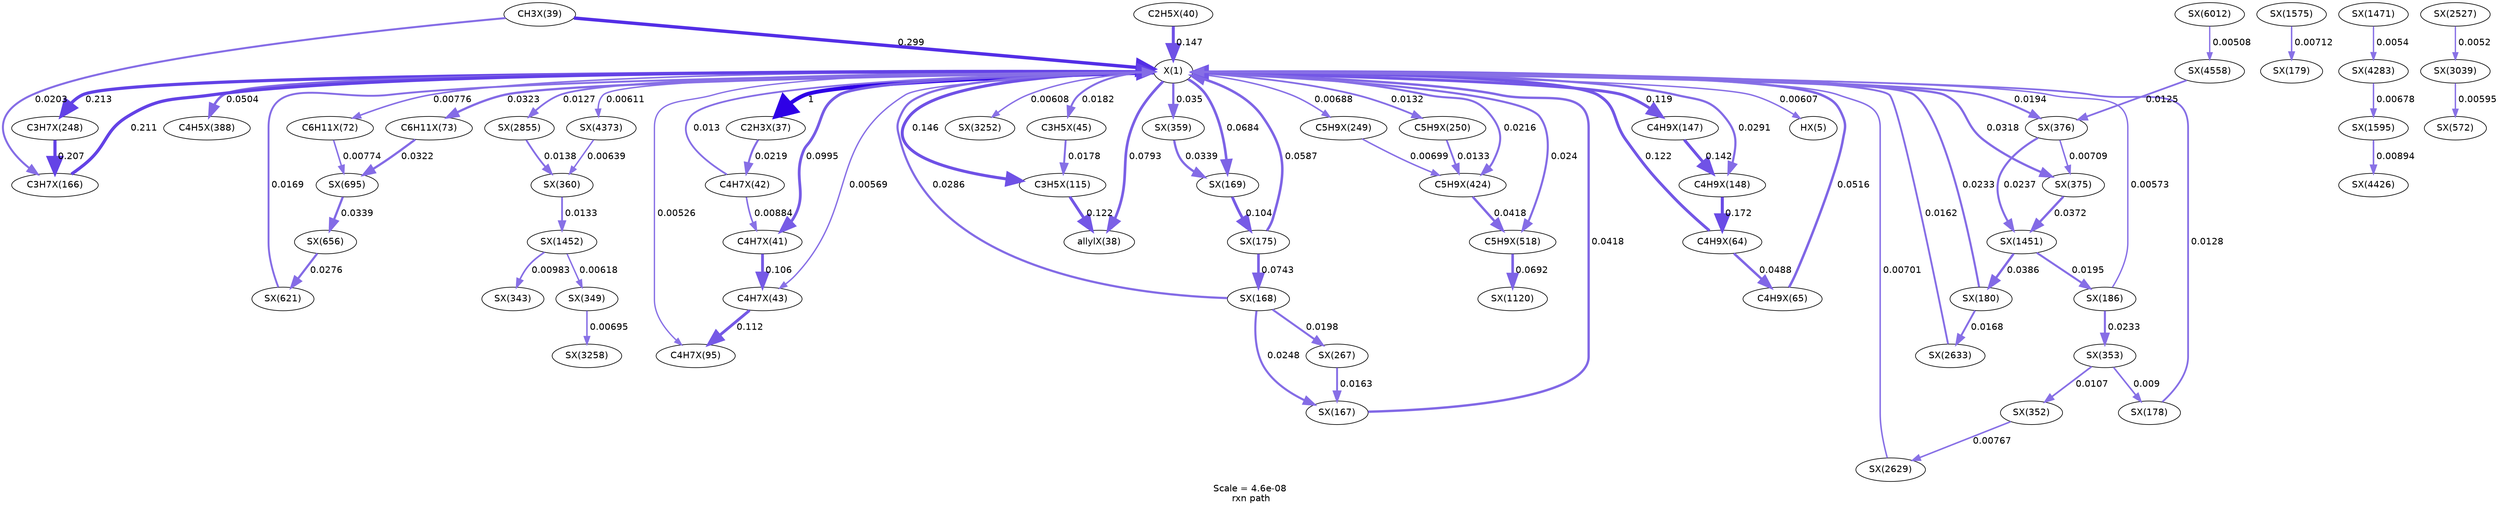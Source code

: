 digraph reaction_paths {
center=1;
s126 -> s127[fontname="Helvetica", style="setlinewidth(2.15)", arrowsize=1.07, color="0.7, 0.506, 0.9"
, label=" 0.00607"];
s126 -> s128[fontname="Helvetica", style="setlinewidth(6)", arrowsize=3, color="0.7, 1.5, 0.9"
, label=" 1"];
s133 -> s126[fontname="Helvetica", style="setlinewidth(2.72)", arrowsize=1.36, color="0.7, 0.513, 0.9"
, label=" 0.013"];
s126 -> s132[fontname="Helvetica", style="setlinewidth(4.26)", arrowsize=2.13, color="0.7, 0.599, 0.9"
, label=" 0.0995"];
s126 -> s134[fontname="Helvetica", style="setlinewidth(2.1)", arrowsize=1.05, color="0.7, 0.506, 0.9"
, label=" 0.00569"];
s126 -> s143[fontname="Helvetica", style="setlinewidth(2.04)", arrowsize=1.02, color="0.7, 0.505, 0.9"
, label=" 0.00526"];
s131 -> s126[fontname="Helvetica", style="setlinewidth(4.55)", arrowsize=2.28, color="0.7, 0.647, 0.9"
, label=" 0.147"];
s130 -> s126[fontname="Helvetica", style="setlinewidth(5.09)", arrowsize=2.54, color="0.7, 0.799, 0.9"
, label=" 0.299"];
s126 -> s129[fontname="Helvetica", style="setlinewidth(4.09)", arrowsize=2.04, color="0.7, 0.579, 0.9"
, label=" 0.0793"];
s126 -> s145[fontname="Helvetica", style="setlinewidth(4.55)", arrowsize=2.27, color="0.7, 0.646, 0.9"
, label=" 0.146"];
s126 -> s136[fontname="Helvetica", style="setlinewidth(2.98)", arrowsize=1.49, color="0.7, 0.518, 0.9"
, label=" 0.0182"];
s151 -> s126[fontname="Helvetica", style="setlinewidth(4.83)", arrowsize=2.41, color="0.7, 0.711, 0.9"
, label=" 0.211"];
s126 -> s162[fontname="Helvetica", style="setlinewidth(4.83)", arrowsize=2.42, color="0.7, 0.713, 0.9"
, label=" 0.213"];
s126 -> s181[fontname="Helvetica", style="setlinewidth(3.74)", arrowsize=1.87, color="0.7, 0.55, 0.9"
, label=" 0.0504"];
s192 -> s126[fontname="Helvetica", style="setlinewidth(2.92)", arrowsize=1.46, color="0.7, 0.517, 0.9"
, label=" 0.0169"];
s126 -> s142[fontname="Helvetica", style="setlinewidth(3.41)", arrowsize=1.7, color="0.7, 0.532, 0.9"
, label=" 0.0323"];
s126 -> s141[fontname="Helvetica", style="setlinewidth(2.33)", arrowsize=1.17, color="0.7, 0.508, 0.9"
, label=" 0.00776"];
s126 -> s185[fontname="Helvetica", style="setlinewidth(3.18)", arrowsize=1.59, color="0.7, 0.524, 0.9"
, label=" 0.024"];
s126 -> s183[fontname="Helvetica", style="setlinewidth(3.11)", arrowsize=1.55, color="0.7, 0.522, 0.9"
, label=" 0.0216"];
s126 -> s163[fontname="Helvetica", style="setlinewidth(2.24)", arrowsize=1.12, color="0.7, 0.507, 0.9"
, label=" 0.00688"];
s126 -> s164[fontname="Helvetica", style="setlinewidth(2.73)", arrowsize=1.37, color="0.7, 0.513, 0.9"
, label=" 0.0132"];
s152 -> s126[fontname="Helvetica", style="setlinewidth(3.6)", arrowsize=1.8, color="0.7, 0.542, 0.9"
, label=" 0.0418"];
s153 -> s126[fontname="Helvetica", style="setlinewidth(3.32)", arrowsize=1.66, color="0.7, 0.529, 0.9"
, label=" 0.0286"];
s155 -> s126[fontname="Helvetica", style="setlinewidth(3.86)", arrowsize=1.93, color="0.7, 0.559, 0.9"
, label=" 0.0587"];
s126 -> s154[fontname="Helvetica", style="setlinewidth(3.98)", arrowsize=1.99, color="0.7, 0.568, 0.9"
, label=" 0.0684"];
s126 -> s176[fontname="Helvetica", style="setlinewidth(3.47)", arrowsize=1.73, color="0.7, 0.535, 0.9"
, label=" 0.035"];
s140 -> s126[fontname="Helvetica", style="setlinewidth(3.76)", arrowsize=1.88, color="0.7, 0.552, 0.9"
, label=" 0.0516"];
s139 -> s126[fontname="Helvetica", style="setlinewidth(4.41)", arrowsize=2.21, color="0.7, 0.622, 0.9"
, label=" 0.122"];
s126 -> s149[fontname="Helvetica", style="setlinewidth(3.33)", arrowsize=1.67, color="0.7, 0.529, 0.9"
, label=" 0.0291"];
s126 -> s148[fontname="Helvetica", style="setlinewidth(4.39)", arrowsize=2.2, color="0.7, 0.619, 0.9"
, label=" 0.119"];
s242 -> s126[fontname="Helvetica", style="setlinewidth(2.26)", arrowsize=1.13, color="0.7, 0.507, 0.9"
, label=" 0.00701"];
s157 -> s126[fontname="Helvetica", style="setlinewidth(2.71)", arrowsize=1.35, color="0.7, 0.513, 0.9"
, label=" 0.0128"];
s160 -> s126[fontname="Helvetica", style="setlinewidth(2.1)", arrowsize=1.05, color="0.7, 0.506, 0.9"
, label=" 0.00573"];
s159 -> s126[fontname="Helvetica", style="setlinewidth(3.16)", arrowsize=1.58, color="0.7, 0.523, 0.9"
, label=" 0.0233"];
s244 -> s126[fontname="Helvetica", style="setlinewidth(2.89)", arrowsize=1.44, color="0.7, 0.516, 0.9"
, label=" 0.0162"];
s126 -> s179[fontname="Helvetica", style="setlinewidth(3.4)", arrowsize=1.7, color="0.7, 0.532, 0.9"
, label=" 0.0318"];
s126 -> s180[fontname="Helvetica", style="setlinewidth(3.02)", arrowsize=1.51, color="0.7, 0.519, 0.9"
, label=" 0.0194"];
s126 -> s257[fontname="Helvetica", style="setlinewidth(2.7)", arrowsize=1.35, color="0.7, 0.513, 0.9"
, label=" 0.0127"];
s126 -> s282[fontname="Helvetica", style="setlinewidth(2.15)", arrowsize=1.08, color="0.7, 0.506, 0.9"
, label=" 0.00611"];
s126 -> s270[fontname="Helvetica", style="setlinewidth(2.15)", arrowsize=1.07, color="0.7, 0.506, 0.9"
, label=" 0.00608"];
s128 -> s133[fontname="Helvetica", style="setlinewidth(3.11)", arrowsize=1.56, color="0.7, 0.522, 0.9"
, label=" 0.0219"];
s133 -> s132[fontname="Helvetica", style="setlinewidth(2.43)", arrowsize=1.22, color="0.7, 0.509, 0.9"
, label=" 0.00884"];
s132 -> s134[fontname="Helvetica", style="setlinewidth(4.31)", arrowsize=2.15, color="0.7, 0.606, 0.9"
, label=" 0.106"];
s134 -> s143[fontname="Helvetica", style="setlinewidth(4.35)", arrowsize=2.18, color="0.7, 0.612, 0.9"
, label=" 0.112"];
s130 -> s151[fontname="Helvetica", style="setlinewidth(3.06)", arrowsize=1.53, color="0.7, 0.52, 0.9"
, label=" 0.0203"];
s145 -> s129[fontname="Helvetica", style="setlinewidth(4.41)", arrowsize=2.21, color="0.7, 0.622, 0.9"
, label=" 0.122"];
s136 -> s145[fontname="Helvetica", style="setlinewidth(2.96)", arrowsize=1.48, color="0.7, 0.518, 0.9"
, label=" 0.0178"];
s162 -> s151[fontname="Helvetica", style="setlinewidth(4.81)", arrowsize=2.41, color="0.7, 0.707, 0.9"
, label=" 0.207"];
s193 -> s192[fontname="Helvetica", style="setlinewidth(3.29)", arrowsize=1.64, color="0.7, 0.528, 0.9"
, label=" 0.0276"];
s195 -> s193[fontname="Helvetica", style="setlinewidth(3.45)", arrowsize=1.72, color="0.7, 0.534, 0.9"
, label=" 0.0339"];
s142 -> s195[fontname="Helvetica", style="setlinewidth(3.4)", arrowsize=1.7, color="0.7, 0.532, 0.9"
, label=" 0.0322"];
s141 -> s195[fontname="Helvetica", style="setlinewidth(2.33)", arrowsize=1.17, color="0.7, 0.508, 0.9"
, label=" 0.00774"];
s183 -> s185[fontname="Helvetica", style="setlinewidth(3.6)", arrowsize=1.8, color="0.7, 0.542, 0.9"
, label=" 0.0418"];
s185 -> s200[fontname="Helvetica", style="setlinewidth(3.98)", arrowsize=1.99, color="0.7, 0.569, 0.9"
, label=" 0.0692"];
s163 -> s183[fontname="Helvetica", style="setlinewidth(2.25)", arrowsize=1.13, color="0.7, 0.507, 0.9"
, label=" 0.00699"];
s164 -> s183[fontname="Helvetica", style="setlinewidth(2.74)", arrowsize=1.37, color="0.7, 0.513, 0.9"
, label=" 0.0133"];
s165 -> s152[fontname="Helvetica", style="setlinewidth(2.89)", arrowsize=1.45, color="0.7, 0.516, 0.9"
, label=" 0.0163"];
s153 -> s165[fontname="Helvetica", style="setlinewidth(3.04)", arrowsize=1.52, color="0.7, 0.52, 0.9"
, label=" 0.0198"];
s153 -> s152[fontname="Helvetica", style="setlinewidth(3.21)", arrowsize=1.6, color="0.7, 0.525, 0.9"
, label=" 0.0248"];
s155 -> s153[fontname="Helvetica", style="setlinewidth(4.04)", arrowsize=2.02, color="0.7, 0.574, 0.9"
, label=" 0.0743"];
s154 -> s155[fontname="Helvetica", style="setlinewidth(4.29)", arrowsize=2.15, color="0.7, 0.604, 0.9"
, label=" 0.104"];
s176 -> s154[fontname="Helvetica", style="setlinewidth(3.45)", arrowsize=1.72, color="0.7, 0.534, 0.9"
, label=" 0.0339"];
s139 -> s140[fontname="Helvetica", style="setlinewidth(3.72)", arrowsize=1.86, color="0.7, 0.549, 0.9"
, label=" 0.0488"];
s149 -> s139[fontname="Helvetica", style="setlinewidth(4.67)", arrowsize=2.34, color="0.7, 0.672, 0.9"
, label=" 0.172"];
s148 -> s149[fontname="Helvetica", style="setlinewidth(4.52)", arrowsize=2.26, color="0.7, 0.642, 0.9"
, label=" 0.142"];
s174 -> s242[fontname="Helvetica", style="setlinewidth(2.32)", arrowsize=1.16, color="0.7, 0.508, 0.9"
, label=" 0.00767"];
s175 -> s174[fontname="Helvetica", style="setlinewidth(2.58)", arrowsize=1.29, color="0.7, 0.511, 0.9"
, label=" 0.0107"];
s175 -> s157[fontname="Helvetica", style="setlinewidth(2.44)", arrowsize=1.22, color="0.7, 0.509, 0.9"
, label=" 0.009"];
s160 -> s175[fontname="Helvetica", style="setlinewidth(3.16)", arrowsize=1.58, color="0.7, 0.523, 0.9"
, label=" 0.0233"];
s204 -> s158[fontname="Helvetica", style="setlinewidth(2.27)", arrowsize=1.13, color="0.7, 0.507, 0.9"
, label=" 0.00712"];
s201 -> s160[fontname="Helvetica", style="setlinewidth(3.03)", arrowsize=1.51, color="0.7, 0.519, 0.9"
, label=" 0.0195"];
s201 -> s159[fontname="Helvetica", style="setlinewidth(3.54)", arrowsize=1.77, color="0.7, 0.539, 0.9"
, label=" 0.0386"];
s179 -> s201[fontname="Helvetica", style="setlinewidth(3.52)", arrowsize=1.76, color="0.7, 0.537, 0.9"
, label=" 0.0372"];
s180 -> s201[fontname="Helvetica", style="setlinewidth(3.17)", arrowsize=1.59, color="0.7, 0.524, 0.9"
, label=" 0.0237"];
s159 -> s244[fontname="Helvetica", style="setlinewidth(2.91)", arrowsize=1.46, color="0.7, 0.517, 0.9"
, label=" 0.0168"];
s180 -> s179[fontname="Helvetica", style="setlinewidth(2.26)", arrowsize=1.13, color="0.7, 0.507, 0.9"
, label=" 0.00709"];
s292 -> s180[fontname="Helvetica", style="setlinewidth(2.69)", arrowsize=1.35, color="0.7, 0.512, 0.9"
, label=" 0.0125"];
s293 -> s292[fontname="Helvetica", style="setlinewidth(2.01)", arrowsize=1.01, color="0.7, 0.505, 0.9"
, label=" 0.00508"];
s172 -> s271[fontname="Helvetica", style="setlinewidth(2.25)", arrowsize=1.12, color="0.7, 0.507, 0.9"
, label=" 0.00695"];
s202 -> s172[fontname="Helvetica", style="setlinewidth(2.16)", arrowsize=1.08, color="0.7, 0.506, 0.9"
, label=" 0.00618"];
s202 -> s171[fontname="Helvetica", style="setlinewidth(2.51)", arrowsize=1.26, color="0.7, 0.51, 0.9"
, label=" 0.00983"];
s177 -> s202[fontname="Helvetica", style="setlinewidth(2.74)", arrowsize=1.37, color="0.7, 0.513, 0.9"
, label=" 0.0133"];
s257 -> s177[fontname="Helvetica", style="setlinewidth(2.77)", arrowsize=1.38, color="0.7, 0.514, 0.9"
, label=" 0.0138"];
s282 -> s177[fontname="Helvetica", style="setlinewidth(2.18)", arrowsize=1.09, color="0.7, 0.506, 0.9"
, label=" 0.00639"];
s203 -> s275[fontname="Helvetica", style="setlinewidth(2.06)", arrowsize=1.03, color="0.7, 0.505, 0.9"
, label=" 0.0054"];
s275 -> s206[fontname="Helvetica", style="setlinewidth(2.23)", arrowsize=1.11, color="0.7, 0.507, 0.9"
, label=" 0.00678"];
s268 -> s190[fontname="Helvetica", style="setlinewidth(2.13)", arrowsize=1.07, color="0.7, 0.506, 0.9"
, label=" 0.00595"];
s236 -> s268[fontname="Helvetica", style="setlinewidth(2.03)", arrowsize=1.01, color="0.7, 0.505, 0.9"
, label=" 0.0052"];
s206 -> s285[fontname="Helvetica", style="setlinewidth(2.44)", arrowsize=1.22, color="0.7, 0.509, 0.9"
, label=" 0.00894"];
s126 [ fontname="Helvetica", label="X(1)"];
s127 [ fontname="Helvetica", label="HX(5)"];
s128 [ fontname="Helvetica", label="C2H3X(37)"];
s129 [ fontname="Helvetica", label="allylX(38)"];
s130 [ fontname="Helvetica", label="CH3X(39)"];
s131 [ fontname="Helvetica", label="C2H5X(40)"];
s132 [ fontname="Helvetica", label="C4H7X(41)"];
s133 [ fontname="Helvetica", label="C4H7X(42)"];
s134 [ fontname="Helvetica", label="C4H7X(43)"];
s136 [ fontname="Helvetica", label="C3H5X(45)"];
s139 [ fontname="Helvetica", label="C4H9X(64)"];
s140 [ fontname="Helvetica", label="C4H9X(65)"];
s141 [ fontname="Helvetica", label="C6H11X(72)"];
s142 [ fontname="Helvetica", label="C6H11X(73)"];
s143 [ fontname="Helvetica", label="C4H7X(95)"];
s145 [ fontname="Helvetica", label="C3H5X(115)"];
s148 [ fontname="Helvetica", label="C4H9X(147)"];
s149 [ fontname="Helvetica", label="C4H9X(148)"];
s151 [ fontname="Helvetica", label="C3H7X(166)"];
s152 [ fontname="Helvetica", label="SX(167)"];
s153 [ fontname="Helvetica", label="SX(168)"];
s154 [ fontname="Helvetica", label="SX(169)"];
s155 [ fontname="Helvetica", label="SX(175)"];
s157 [ fontname="Helvetica", label="SX(178)"];
s158 [ fontname="Helvetica", label="SX(179)"];
s159 [ fontname="Helvetica", label="SX(180)"];
s160 [ fontname="Helvetica", label="SX(186)"];
s162 [ fontname="Helvetica", label="C3H7X(248)"];
s163 [ fontname="Helvetica", label="C5H9X(249)"];
s164 [ fontname="Helvetica", label="C5H9X(250)"];
s165 [ fontname="Helvetica", label="SX(267)"];
s171 [ fontname="Helvetica", label="SX(343)"];
s172 [ fontname="Helvetica", label="SX(349)"];
s174 [ fontname="Helvetica", label="SX(352)"];
s175 [ fontname="Helvetica", label="SX(353)"];
s176 [ fontname="Helvetica", label="SX(359)"];
s177 [ fontname="Helvetica", label="SX(360)"];
s179 [ fontname="Helvetica", label="SX(375)"];
s180 [ fontname="Helvetica", label="SX(376)"];
s181 [ fontname="Helvetica", label="C4H5X(388)"];
s183 [ fontname="Helvetica", label="C5H9X(424)"];
s185 [ fontname="Helvetica", label="C5H9X(518)"];
s190 [ fontname="Helvetica", label="SX(572)"];
s192 [ fontname="Helvetica", label="SX(621)"];
s193 [ fontname="Helvetica", label="SX(656)"];
s195 [ fontname="Helvetica", label="SX(695)"];
s200 [ fontname="Helvetica", label="SX(1120)"];
s201 [ fontname="Helvetica", label="SX(1451)"];
s202 [ fontname="Helvetica", label="SX(1452)"];
s203 [ fontname="Helvetica", label="SX(1471)"];
s204 [ fontname="Helvetica", label="SX(1575)"];
s206 [ fontname="Helvetica", label="SX(1595)"];
s236 [ fontname="Helvetica", label="SX(2527)"];
s242 [ fontname="Helvetica", label="SX(2629)"];
s244 [ fontname="Helvetica", label="SX(2633)"];
s257 [ fontname="Helvetica", label="SX(2855)"];
s268 [ fontname="Helvetica", label="SX(3039)"];
s270 [ fontname="Helvetica", label="SX(3252)"];
s271 [ fontname="Helvetica", label="SX(3258)"];
s275 [ fontname="Helvetica", label="SX(4283)"];
s282 [ fontname="Helvetica", label="SX(4373)"];
s285 [ fontname="Helvetica", label="SX(4426)"];
s292 [ fontname="Helvetica", label="SX(4558)"];
s293 [ fontname="Helvetica", label="SX(6012)"];
 label = "Scale = 4.6e-08\l rxn path";
 fontname = "Helvetica";
}
